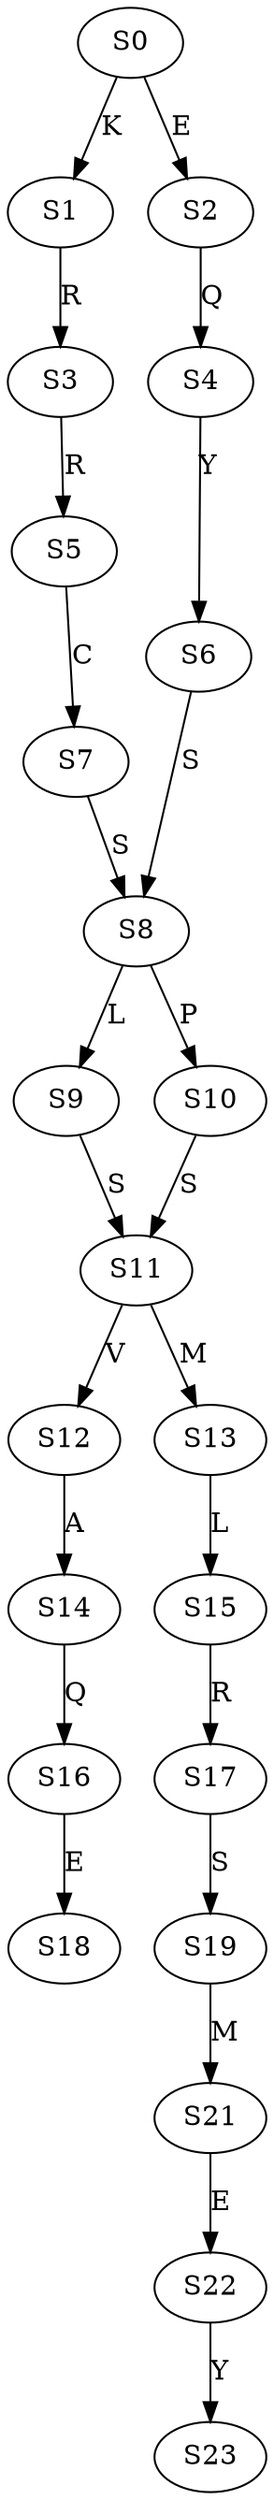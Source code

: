 strict digraph  {
	S0 -> S1 [ label = K ];
	S0 -> S2 [ label = E ];
	S1 -> S3 [ label = R ];
	S2 -> S4 [ label = Q ];
	S3 -> S5 [ label = R ];
	S4 -> S6 [ label = Y ];
	S5 -> S7 [ label = C ];
	S6 -> S8 [ label = S ];
	S7 -> S8 [ label = S ];
	S8 -> S9 [ label = L ];
	S8 -> S10 [ label = P ];
	S9 -> S11 [ label = S ];
	S10 -> S11 [ label = S ];
	S11 -> S12 [ label = V ];
	S11 -> S13 [ label = M ];
	S12 -> S14 [ label = A ];
	S13 -> S15 [ label = L ];
	S14 -> S16 [ label = Q ];
	S15 -> S17 [ label = R ];
	S16 -> S18 [ label = E ];
	S17 -> S19 [ label = S ];
	S19 -> S21 [ label = M ];
	S21 -> S22 [ label = E ];
	S22 -> S23 [ label = Y ];
}
